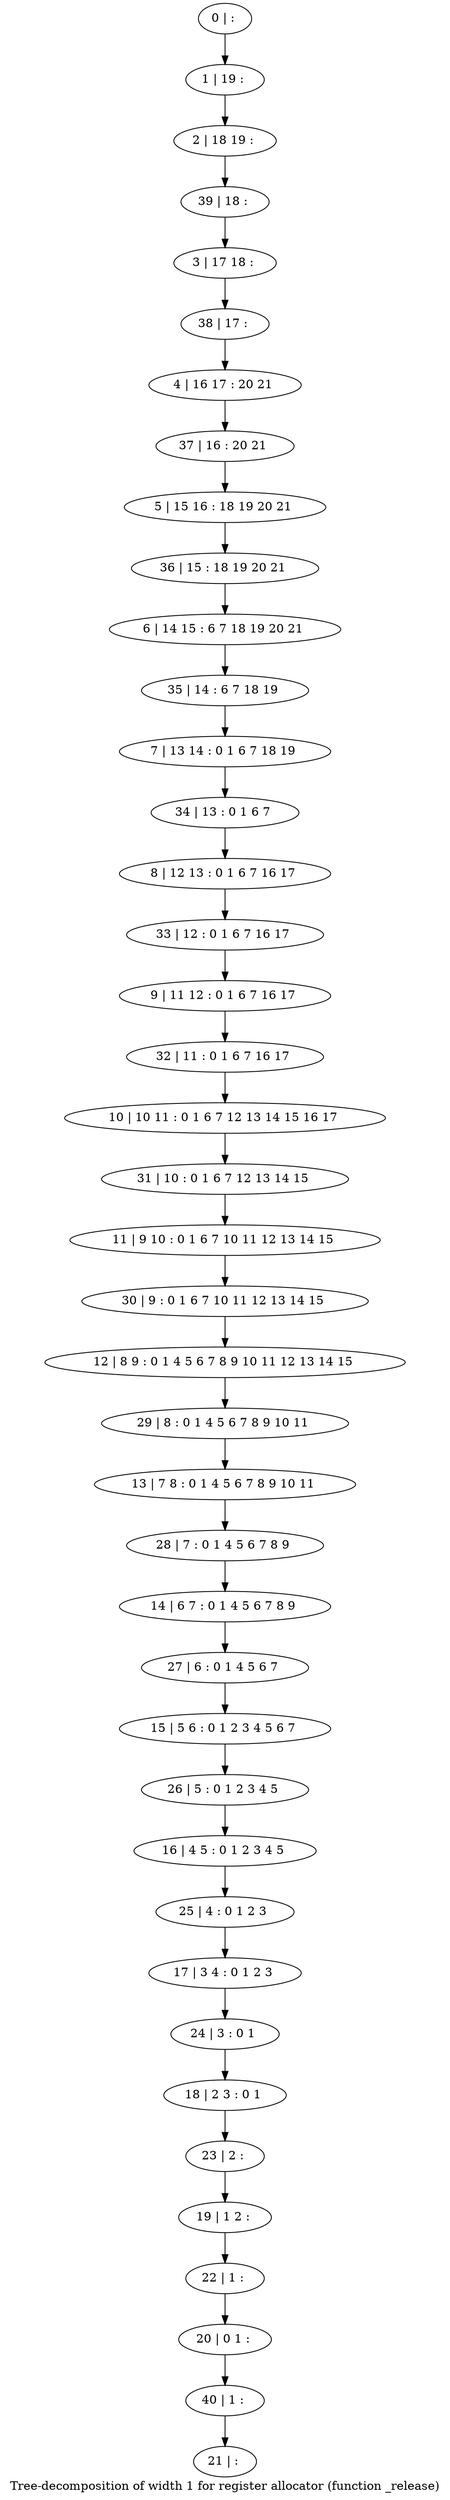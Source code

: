digraph G {
graph [label="Tree-decomposition of width 1 for register allocator (function _release)"]
0[label="0 | : "];
1[label="1 | 19 : "];
2[label="2 | 18 19 : "];
3[label="3 | 17 18 : "];
4[label="4 | 16 17 : 20 21 "];
5[label="5 | 15 16 : 18 19 20 21 "];
6[label="6 | 14 15 : 6 7 18 19 20 21 "];
7[label="7 | 13 14 : 0 1 6 7 18 19 "];
8[label="8 | 12 13 : 0 1 6 7 16 17 "];
9[label="9 | 11 12 : 0 1 6 7 16 17 "];
10[label="10 | 10 11 : 0 1 6 7 12 13 14 15 16 17 "];
11[label="11 | 9 10 : 0 1 6 7 10 11 12 13 14 15 "];
12[label="12 | 8 9 : 0 1 4 5 6 7 8 9 10 11 12 13 14 15 "];
13[label="13 | 7 8 : 0 1 4 5 6 7 8 9 10 11 "];
14[label="14 | 6 7 : 0 1 4 5 6 7 8 9 "];
15[label="15 | 5 6 : 0 1 2 3 4 5 6 7 "];
16[label="16 | 4 5 : 0 1 2 3 4 5 "];
17[label="17 | 3 4 : 0 1 2 3 "];
18[label="18 | 2 3 : 0 1 "];
19[label="19 | 1 2 : "];
20[label="20 | 0 1 : "];
21[label="21 | : "];
22[label="22 | 1 : "];
23[label="23 | 2 : "];
24[label="24 | 3 : 0 1 "];
25[label="25 | 4 : 0 1 2 3 "];
26[label="26 | 5 : 0 1 2 3 4 5 "];
27[label="27 | 6 : 0 1 4 5 6 7 "];
28[label="28 | 7 : 0 1 4 5 6 7 8 9 "];
29[label="29 | 8 : 0 1 4 5 6 7 8 9 10 11 "];
30[label="30 | 9 : 0 1 6 7 10 11 12 13 14 15 "];
31[label="31 | 10 : 0 1 6 7 12 13 14 15 "];
32[label="32 | 11 : 0 1 6 7 16 17 "];
33[label="33 | 12 : 0 1 6 7 16 17 "];
34[label="34 | 13 : 0 1 6 7 "];
35[label="35 | 14 : 6 7 18 19 "];
36[label="36 | 15 : 18 19 20 21 "];
37[label="37 | 16 : 20 21 "];
38[label="38 | 17 : "];
39[label="39 | 18 : "];
40[label="40 | 1 : "];
0->1 ;
1->2 ;
22->20 ;
19->22 ;
23->19 ;
18->23 ;
24->18 ;
17->24 ;
25->17 ;
16->25 ;
26->16 ;
15->26 ;
27->15 ;
14->27 ;
28->14 ;
13->28 ;
29->13 ;
12->29 ;
30->12 ;
11->30 ;
31->11 ;
10->31 ;
32->10 ;
9->32 ;
33->9 ;
8->33 ;
34->8 ;
7->34 ;
35->7 ;
6->35 ;
36->6 ;
5->36 ;
37->5 ;
4->37 ;
38->4 ;
3->38 ;
39->3 ;
2->39 ;
40->21 ;
20->40 ;
}
